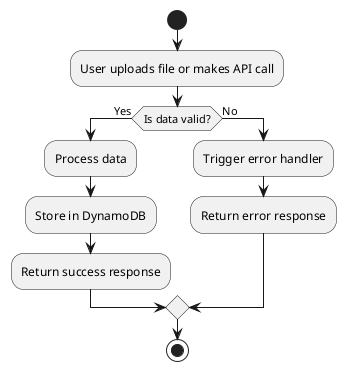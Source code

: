 @startuml
start
:User uploads file or makes API call;
if (Is data valid?) then (Yes)
  :Process data;
  :Store in DynamoDB;
  :Return success response;
else (No)
  :Trigger error handler;
  :Return error response;
endif
stop
@enduml
